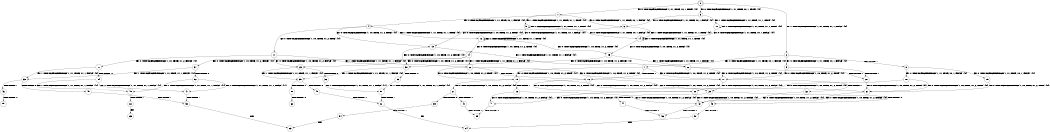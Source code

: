 digraph BCG {
size = "7, 10.5";
center = TRUE;
node [shape = circle];
0 [peripheries = 2];
0 -> 1 [label = "EX !0 !ATOMIC_EXCH_BRANCH (1, +1, TRUE, +0, 1, TRUE) !{0}"];
0 -> 2 [label = "EX !1 !ATOMIC_EXCH_BRANCH (1, +1, TRUE, +1, 1, FALSE) !{0}"];
0 -> 3 [label = "EX !0 !ATOMIC_EXCH_BRANCH (1, +1, TRUE, +0, 1, TRUE) !{0}"];
1 -> 4 [label = "EX !0 !ATOMIC_EXCH_BRANCH (1, +1, TRUE, +0, 1, FALSE) !{0}"];
1 -> 5 [label = "EX !1 !ATOMIC_EXCH_BRANCH (1, +1, TRUE, +1, 1, TRUE) !{0}"];
1 -> 6 [label = "EX !0 !ATOMIC_EXCH_BRANCH (1, +1, TRUE, +0, 1, FALSE) !{0}"];
2 -> 7 [label = "EX !0 !ATOMIC_EXCH_BRANCH (1, +1, TRUE, +0, 1, FALSE) !{0}"];
2 -> 8 [label = "TERMINATE !1"];
2 -> 9 [label = "EX !0 !ATOMIC_EXCH_BRANCH (1, +1, TRUE, +0, 1, FALSE) !{0}"];
3 -> 10 [label = "EX !1 !ATOMIC_EXCH_BRANCH (1, +1, TRUE, +1, 1, TRUE) !{0}"];
3 -> 6 [label = "EX !0 !ATOMIC_EXCH_BRANCH (1, +1, TRUE, +0, 1, FALSE) !{0}"];
4 -> 11 [label = "EX !0 !ATOMIC_EXCH_BRANCH (1, +0, TRUE, +1, 2, TRUE) !{0}"];
4 -> 12 [label = "EX !1 !ATOMIC_EXCH_BRANCH (1, +1, TRUE, +1, 1, TRUE) !{0}"];
4 -> 13 [label = "EX !0 !ATOMIC_EXCH_BRANCH (1, +0, TRUE, +1, 2, TRUE) !{0}"];
5 -> 12 [label = "EX !0 !ATOMIC_EXCH_BRANCH (1, +1, TRUE, +0, 1, FALSE) !{0}"];
5 -> 5 [label = "EX !1 !ATOMIC_EXCH_BRANCH (1, +1, TRUE, +1, 1, TRUE) !{0}"];
5 -> 14 [label = "EX !0 !ATOMIC_EXCH_BRANCH (1, +1, TRUE, +0, 1, FALSE) !{0}"];
6 -> 14 [label = "EX !1 !ATOMIC_EXCH_BRANCH (1, +1, TRUE, +1, 1, TRUE) !{0}"];
6 -> 13 [label = "EX !0 !ATOMIC_EXCH_BRANCH (1, +0, TRUE, +1, 2, TRUE) !{0}"];
7 -> 15 [label = "EX !0 !ATOMIC_EXCH_BRANCH (1, +0, TRUE, +1, 2, TRUE) !{0}"];
7 -> 16 [label = "TERMINATE !1"];
7 -> 17 [label = "EX !0 !ATOMIC_EXCH_BRANCH (1, +0, TRUE, +1, 2, TRUE) !{0}"];
8 -> 18 [label = "EX !0 !ATOMIC_EXCH_BRANCH (1, +1, TRUE, +0, 1, FALSE) !{0}"];
8 -> 19 [label = "EX !0 !ATOMIC_EXCH_BRANCH (1, +1, TRUE, +0, 1, FALSE) !{0}"];
9 -> 20 [label = "TERMINATE !1"];
9 -> 17 [label = "EX !0 !ATOMIC_EXCH_BRANCH (1, +0, TRUE, +1, 2, TRUE) !{0}"];
10 -> 10 [label = "EX !1 !ATOMIC_EXCH_BRANCH (1, +1, TRUE, +1, 1, TRUE) !{0}"];
10 -> 14 [label = "EX !0 !ATOMIC_EXCH_BRANCH (1, +1, TRUE, +0, 1, FALSE) !{0}"];
11 -> 21 [label = "EX !0 !ATOMIC_EXCH_BRANCH (1, +0, TRUE, +1, 2, FALSE) !{0}"];
11 -> 22 [label = "EX !1 !ATOMIC_EXCH_BRANCH (1, +1, TRUE, +1, 1, FALSE) !{0}"];
11 -> 23 [label = "EX !0 !ATOMIC_EXCH_BRANCH (1, +0, TRUE, +1, 2, FALSE) !{0}"];
12 -> 24 [label = "EX !0 !ATOMIC_EXCH_BRANCH (1, +0, TRUE, +1, 2, TRUE) !{0}"];
12 -> 12 [label = "EX !1 !ATOMIC_EXCH_BRANCH (1, +1, TRUE, +1, 1, TRUE) !{0}"];
12 -> 25 [label = "EX !0 !ATOMIC_EXCH_BRANCH (1, +0, TRUE, +1, 2, TRUE) !{0}"];
13 -> 26 [label = "EX !1 !ATOMIC_EXCH_BRANCH (1, +1, TRUE, +1, 1, FALSE) !{0}"];
13 -> 23 [label = "EX !0 !ATOMIC_EXCH_BRANCH (1, +0, TRUE, +1, 2, FALSE) !{0}"];
14 -> 14 [label = "EX !1 !ATOMIC_EXCH_BRANCH (1, +1, TRUE, +1, 1, TRUE) !{0}"];
14 -> 25 [label = "EX !0 !ATOMIC_EXCH_BRANCH (1, +0, TRUE, +1, 2, TRUE) !{0}"];
15 -> 27 [label = "EX !0 !ATOMIC_EXCH_BRANCH (1, +0, TRUE, +1, 2, FALSE) !{0}"];
15 -> 28 [label = "TERMINATE !1"];
15 -> 29 [label = "EX !0 !ATOMIC_EXCH_BRANCH (1, +0, TRUE, +1, 2, FALSE) !{0}"];
16 -> 30 [label = "EX !0 !ATOMIC_EXCH_BRANCH (1, +0, TRUE, +1, 2, TRUE) !{0}"];
16 -> 31 [label = "EX !0 !ATOMIC_EXCH_BRANCH (1, +0, TRUE, +1, 2, TRUE) !{0}"];
17 -> 32 [label = "TERMINATE !1"];
17 -> 29 [label = "EX !0 !ATOMIC_EXCH_BRANCH (1, +0, TRUE, +1, 2, FALSE) !{0}"];
18 -> 30 [label = "EX !0 !ATOMIC_EXCH_BRANCH (1, +0, TRUE, +1, 2, TRUE) !{0}"];
18 -> 31 [label = "EX !0 !ATOMIC_EXCH_BRANCH (1, +0, TRUE, +1, 2, TRUE) !{0}"];
19 -> 31 [label = "EX !0 !ATOMIC_EXCH_BRANCH (1, +0, TRUE, +1, 2, TRUE) !{0}"];
20 -> 31 [label = "EX !0 !ATOMIC_EXCH_BRANCH (1, +0, TRUE, +1, 2, TRUE) !{0}"];
21 -> 33 [label = "EX !1 !ATOMIC_EXCH_BRANCH (1, +1, TRUE, +1, 1, FALSE) !{0}"];
21 -> 34 [label = "TERMINATE !0"];
22 -> 15 [label = "EX !0 !ATOMIC_EXCH_BRANCH (1, +0, TRUE, +1, 2, TRUE) !{0}"];
22 -> 16 [label = "TERMINATE !1"];
22 -> 17 [label = "EX !0 !ATOMIC_EXCH_BRANCH (1, +0, TRUE, +1, 2, TRUE) !{0}"];
23 -> 35 [label = "EX !1 !ATOMIC_EXCH_BRANCH (1, +1, TRUE, +1, 1, FALSE) !{0}"];
23 -> 36 [label = "TERMINATE !0"];
24 -> 37 [label = "EX !0 !ATOMIC_EXCH_BRANCH (1, +0, TRUE, +1, 2, FALSE) !{0}"];
24 -> 22 [label = "EX !1 !ATOMIC_EXCH_BRANCH (1, +1, TRUE, +1, 1, FALSE) !{0}"];
24 -> 38 [label = "EX !0 !ATOMIC_EXCH_BRANCH (1, +0, TRUE, +1, 2, FALSE) !{0}"];
25 -> 26 [label = "EX !1 !ATOMIC_EXCH_BRANCH (1, +1, TRUE, +1, 1, FALSE) !{0}"];
25 -> 38 [label = "EX !0 !ATOMIC_EXCH_BRANCH (1, +0, TRUE, +1, 2, FALSE) !{0}"];
26 -> 20 [label = "TERMINATE !1"];
26 -> 17 [label = "EX !0 !ATOMIC_EXCH_BRANCH (1, +0, TRUE, +1, 2, TRUE) !{0}"];
27 -> 39 [label = "TERMINATE !0"];
27 -> 40 [label = "TERMINATE !1"];
28 -> 41 [label = "EX !0 !ATOMIC_EXCH_BRANCH (1, +0, TRUE, +1, 2, FALSE) !{0}"];
28 -> 42 [label = "EX !0 !ATOMIC_EXCH_BRANCH (1, +0, TRUE, +1, 2, FALSE) !{0}"];
29 -> 43 [label = "TERMINATE !0"];
29 -> 44 [label = "TERMINATE !1"];
30 -> 41 [label = "EX !0 !ATOMIC_EXCH_BRANCH (1, +0, TRUE, +1, 2, FALSE) !{0}"];
30 -> 42 [label = "EX !0 !ATOMIC_EXCH_BRANCH (1, +0, TRUE, +1, 2, FALSE) !{0}"];
31 -> 42 [label = "EX !0 !ATOMIC_EXCH_BRANCH (1, +0, TRUE, +1, 2, FALSE) !{0}"];
32 -> 42 [label = "EX !0 !ATOMIC_EXCH_BRANCH (1, +0, TRUE, +1, 2, FALSE) !{0}"];
33 -> 45 [label = "TERMINATE !0"];
33 -> 46 [label = "TERMINATE !1"];
34 -> 47 [label = "EX !1 !ATOMIC_EXCH_BRANCH (1, +1, TRUE, +1, 1, FALSE) !{1}"];
34 -> 48 [label = "EX !1 !ATOMIC_EXCH_BRANCH (1, +1, TRUE, +1, 1, FALSE) !{1}"];
35 -> 49 [label = "TERMINATE !0"];
35 -> 50 [label = "TERMINATE !1"];
36 -> 51 [label = "EX !1 !ATOMIC_EXCH_BRANCH (1, +1, TRUE, +1, 1, FALSE) !{1}"];
37 -> 33 [label = "EX !1 !ATOMIC_EXCH_BRANCH (1, +1, TRUE, +1, 1, FALSE) !{0}"];
37 -> 52 [label = "TERMINATE !0"];
38 -> 35 [label = "EX !1 !ATOMIC_EXCH_BRANCH (1, +1, TRUE, +1, 1, FALSE) !{0}"];
38 -> 53 [label = "TERMINATE !0"];
39 -> 54 [label = "TERMINATE !1"];
40 -> 55 [label = "TERMINATE !0"];
41 -> 55 [label = "TERMINATE !0"];
42 -> 56 [label = "TERMINATE !0"];
43 -> 57 [label = "TERMINATE !1"];
44 -> 56 [label = "TERMINATE !0"];
45 -> 58 [label = "TERMINATE !1"];
46 -> 59 [label = "TERMINATE !0"];
47 -> 58 [label = "TERMINATE !1"];
48 -> 60 [label = "TERMINATE !1"];
49 -> 61 [label = "TERMINATE !1"];
50 -> 62 [label = "TERMINATE !0"];
51 -> 61 [label = "TERMINATE !1"];
52 -> 47 [label = "EX !1 !ATOMIC_EXCH_BRANCH (1, +1, TRUE, +1, 1, FALSE) !{1}"];
52 -> 48 [label = "EX !1 !ATOMIC_EXCH_BRANCH (1, +1, TRUE, +1, 1, FALSE) !{1}"];
53 -> 51 [label = "EX !1 !ATOMIC_EXCH_BRANCH (1, +1, TRUE, +1, 1, FALSE) !{1}"];
54 -> 63 [label = "exit"];
57 -> 64 [label = "exit"];
58 -> 63 [label = "exit"];
60 -> 65 [label = "exit"];
61 -> 64 [label = "exit"];
}
